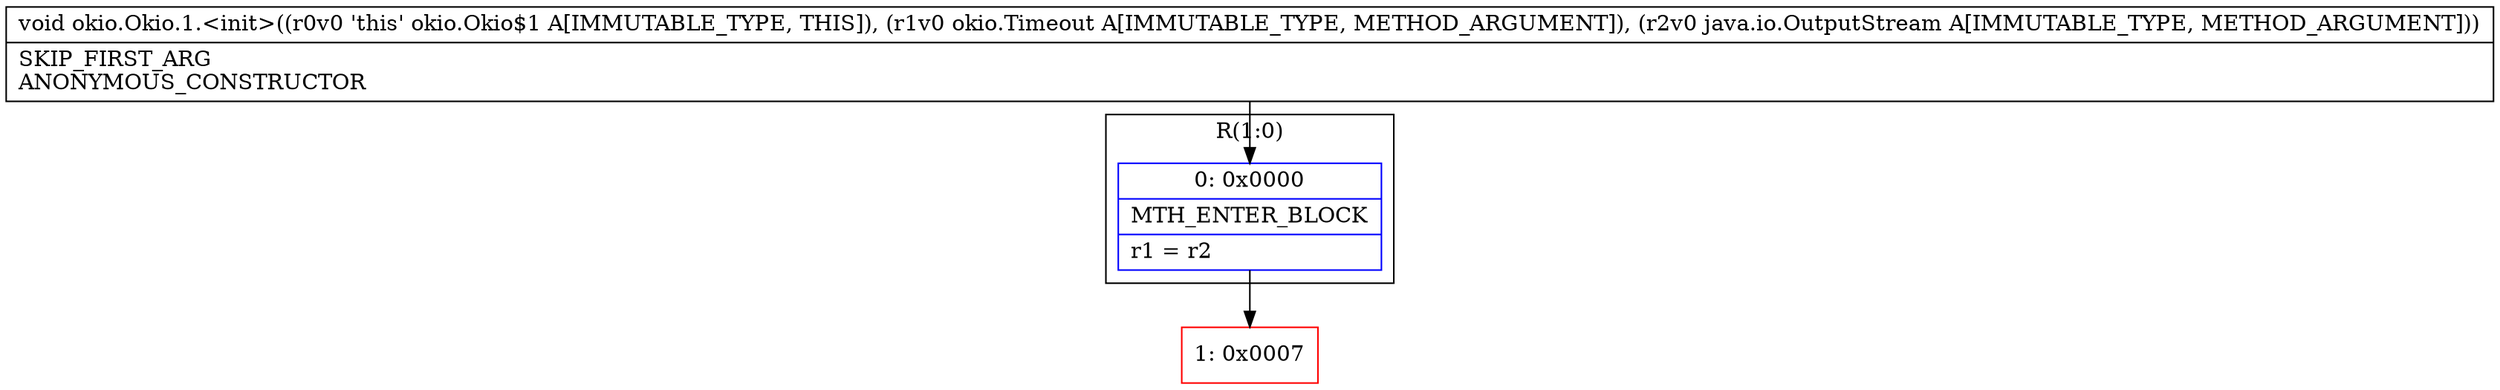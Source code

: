 digraph "CFG forokio.Okio.1.\<init\>(Lokio\/Timeout;Ljava\/io\/OutputStream;)V" {
subgraph cluster_Region_1684416700 {
label = "R(1:0)";
node [shape=record,color=blue];
Node_0 [shape=record,label="{0\:\ 0x0000|MTH_ENTER_BLOCK\l|r1 = r2\l}"];
}
Node_1 [shape=record,color=red,label="{1\:\ 0x0007}"];
MethodNode[shape=record,label="{void okio.Okio.1.\<init\>((r0v0 'this' okio.Okio$1 A[IMMUTABLE_TYPE, THIS]), (r1v0 okio.Timeout A[IMMUTABLE_TYPE, METHOD_ARGUMENT]), (r2v0 java.io.OutputStream A[IMMUTABLE_TYPE, METHOD_ARGUMENT]))  | SKIP_FIRST_ARG\lANONYMOUS_CONSTRUCTOR\l}"];
MethodNode -> Node_0;
Node_0 -> Node_1;
}

